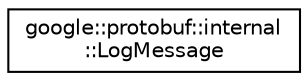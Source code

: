 digraph "类继承关系图"
{
 // LATEX_PDF_SIZE
  edge [fontname="Helvetica",fontsize="10",labelfontname="Helvetica",labelfontsize="10"];
  node [fontname="Helvetica",fontsize="10",shape=record];
  rankdir="LR";
  Node0 [label="google::protobuf::internal\l::LogMessage",height=0.2,width=0.4,color="black", fillcolor="white", style="filled",URL="$classgoogle_1_1protobuf_1_1internal_1_1LogMessage.html",tooltip=" "];
}
